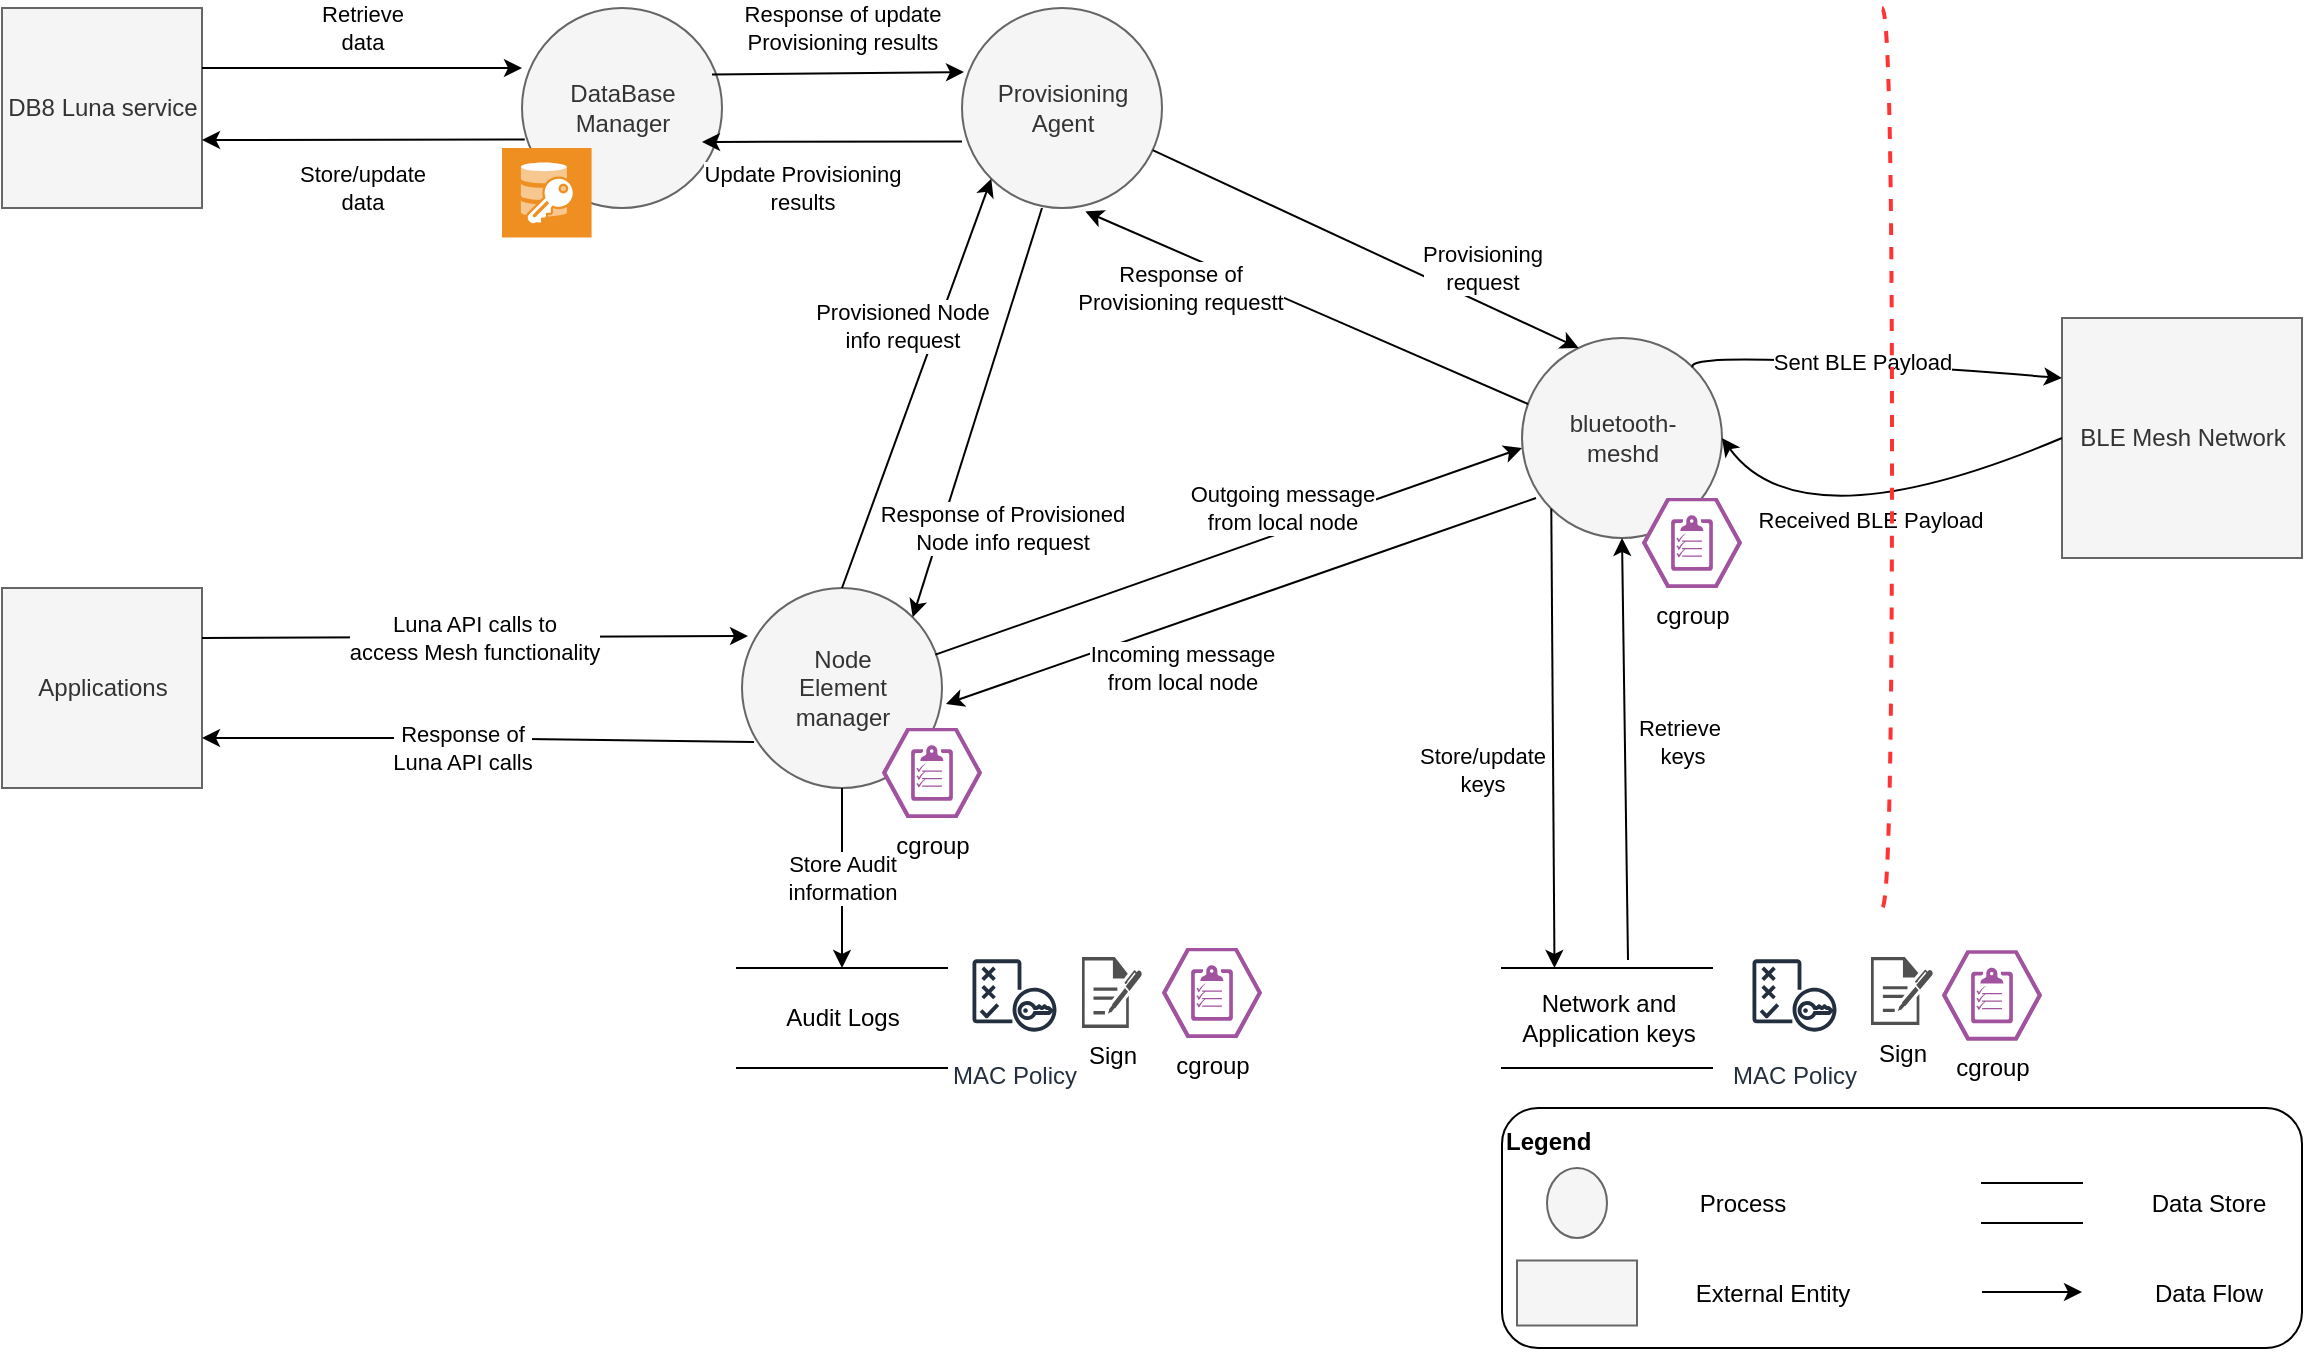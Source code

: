 <mxfile version="15.9.1" type="github">
  <diagram id="IsX-ca7briTGJr2a4FPF" name="Page-1">
    <mxGraphModel dx="2272" dy="762" grid="1" gridSize="10" guides="1" tooltips="1" connect="1" arrows="1" fold="1" page="1" pageScale="1" pageWidth="850" pageHeight="1100" math="0" shadow="0">
      <root>
        <mxCell id="0" />
        <mxCell id="1" parent="0" />
        <mxCell id="6GS9RnuVQp1nDECI6Flo-25" value="BLE Mesh Network" style="html=1;dashed=0;whitespace=wrap;fillColor=#f5f5f5;fontColor=#333333;strokeColor=#666666;" vertex="1" parent="1">
          <mxGeometry x="610" y="285" width="120" height="120" as="geometry" />
        </mxCell>
        <mxCell id="6GS9RnuVQp1nDECI6Flo-26" value="Applications" style="html=1;dashed=0;whitespace=wrap;fillColor=#f5f5f5;fontColor=#333333;strokeColor=#666666;" vertex="1" parent="1">
          <mxGeometry x="-420" y="420" width="100" height="100" as="geometry" />
        </mxCell>
        <mxCell id="6GS9RnuVQp1nDECI6Flo-27" value="DB8 Luna service" style="html=1;dashed=0;whitespace=wrap;fillColor=#f5f5f5;fontColor=#333333;strokeColor=#666666;" vertex="1" parent="1">
          <mxGeometry x="-420" y="130" width="100" height="100" as="geometry" />
        </mxCell>
        <mxCell id="6GS9RnuVQp1nDECI6Flo-28" value="bluetooth-&lt;br&gt;meshd" style="shape=ellipse;html=1;dashed=0;whitespace=wrap;aspect=fixed;perimeter=ellipsePerimeter;fillColor=#f5f5f5;fontColor=#333333;strokeColor=#666666;" vertex="1" parent="1">
          <mxGeometry x="340" y="295" width="100" height="100" as="geometry" />
        </mxCell>
        <mxCell id="6GS9RnuVQp1nDECI6Flo-29" value="Node&lt;br&gt;Element&lt;br&gt;manager" style="shape=ellipse;html=1;dashed=0;whitespace=wrap;aspect=fixed;perimeter=ellipsePerimeter;fillColor=#f5f5f5;fontColor=#333333;strokeColor=#666666;" vertex="1" parent="1">
          <mxGeometry x="-50" y="420" width="100" height="100" as="geometry" />
        </mxCell>
        <mxCell id="6GS9RnuVQp1nDECI6Flo-30" value="Provisioning&lt;br&gt;Agent" style="shape=ellipse;html=1;dashed=0;whitespace=wrap;aspect=fixed;perimeter=ellipsePerimeter;fillColor=#f5f5f5;fontColor=#333333;strokeColor=#666666;" vertex="1" parent="1">
          <mxGeometry x="60" y="130" width="100" height="100" as="geometry" />
        </mxCell>
        <mxCell id="6GS9RnuVQp1nDECI6Flo-31" value="DataBase&lt;br&gt;Manager" style="shape=ellipse;html=1;dashed=0;whitespace=wrap;aspect=fixed;perimeter=ellipsePerimeter;fillColor=#f5f5f5;fontColor=#333333;strokeColor=#666666;" vertex="1" parent="1">
          <mxGeometry x="-160" y="130" width="100" height="100" as="geometry" />
        </mxCell>
        <mxCell id="6GS9RnuVQp1nDECI6Flo-32" value="Sent BLE Payload" style="endArrow=classic;html=1;curved=1;entryX=0;entryY=0.25;entryDx=0;entryDy=0;exitX=1;exitY=0;exitDx=0;exitDy=0;" edge="1" parent="1" source="6GS9RnuVQp1nDECI6Flo-28" target="6GS9RnuVQp1nDECI6Flo-25">
          <mxGeometry width="50" height="50" relative="1" as="geometry">
            <mxPoint x="330" y="333" as="sourcePoint" />
            <mxPoint x="400" y="325" as="targetPoint" />
            <Array as="points">
              <mxPoint x="420" y="300" />
            </Array>
          </mxGeometry>
        </mxCell>
        <mxCell id="6GS9RnuVQp1nDECI6Flo-33" value="&lt;span style=&quot;color: rgb(0 , 0 , 0) ; font-family: &amp;#34;helvetica&amp;#34; ; font-size: 11px ; font-style: normal ; font-weight: 400 ; letter-spacing: normal ; text-align: center ; text-indent: 0px ; text-transform: none ; word-spacing: 0px ; background-color: rgb(255 , 255 , 255) ; display: inline ; float: none&quot;&gt;Received BLE Payload&lt;/span&gt;" style="endArrow=classic;html=1;curved=1;entryX=1;entryY=0.5;entryDx=0;entryDy=0;exitX=0;exitY=0.5;exitDx=0;exitDy=0;" edge="1" parent="1" source="6GS9RnuVQp1nDECI6Flo-25" target="6GS9RnuVQp1nDECI6Flo-28">
          <mxGeometry width="50" height="50" relative="1" as="geometry">
            <mxPoint x="350" y="375" as="sourcePoint" />
            <mxPoint x="400" y="325" as="targetPoint" />
            <Array as="points">
              <mxPoint x="480" y="400" />
            </Array>
          </mxGeometry>
        </mxCell>
        <mxCell id="6GS9RnuVQp1nDECI6Flo-36" value="Provisioning&lt;br&gt;request" style="endArrow=classic;html=1;rounded=0;entryX=0.283;entryY=0.05;entryDx=0;entryDy=0;entryPerimeter=0;" edge="1" parent="1" source="6GS9RnuVQp1nDECI6Flo-30" target="6GS9RnuVQp1nDECI6Flo-28">
          <mxGeometry x="0.483" y="16" width="50" height="50" relative="1" as="geometry">
            <mxPoint x="350" y="305" as="sourcePoint" />
            <mxPoint x="400" y="255" as="targetPoint" />
            <mxPoint as="offset" />
          </mxGeometry>
        </mxCell>
        <mxCell id="6GS9RnuVQp1nDECI6Flo-37" value="" style="endArrow=classic;html=1;rounded=0;entryX=0.617;entryY=1.017;entryDx=0;entryDy=0;entryPerimeter=0;exitX=0.03;exitY=0.33;exitDx=0;exitDy=0;exitPerimeter=0;" edge="1" parent="1" source="6GS9RnuVQp1nDECI6Flo-28" target="6GS9RnuVQp1nDECI6Flo-30">
          <mxGeometry width="50" height="50" relative="1" as="geometry">
            <mxPoint x="350" y="305" as="sourcePoint" />
            <mxPoint x="400" y="255" as="targetPoint" />
          </mxGeometry>
        </mxCell>
        <mxCell id="6GS9RnuVQp1nDECI6Flo-58" value="Response of&lt;br&gt;Provisioning requestt" style="edgeLabel;html=1;align=center;verticalAlign=middle;resizable=0;points=[];" vertex="1" connectable="0" parent="6GS9RnuVQp1nDECI6Flo-37">
          <mxGeometry x="0.304" y="1" relative="1" as="geometry">
            <mxPoint x="-29" y="4" as="offset" />
          </mxGeometry>
        </mxCell>
        <mxCell id="6GS9RnuVQp1nDECI6Flo-38" value="Update Provisioning&lt;br&gt;results" style="endArrow=classic;html=1;rounded=0;exitX=0;exitY=0.667;exitDx=0;exitDy=0;exitPerimeter=0;" edge="1" parent="1" source="6GS9RnuVQp1nDECI6Flo-30">
          <mxGeometry x="0.232" y="23" width="50" height="50" relative="1" as="geometry">
            <mxPoint x="120" y="271" as="sourcePoint" />
            <mxPoint x="-70" y="197" as="targetPoint" />
            <mxPoint as="offset" />
          </mxGeometry>
        </mxCell>
        <mxCell id="6GS9RnuVQp1nDECI6Flo-39" value="&lt;span style=&quot;color: rgb(0 , 0 , 0) ; font-family: &amp;#34;helvetica&amp;#34; ; font-size: 11px ; font-style: normal ; font-weight: 400 ; letter-spacing: normal ; text-align: center ; text-indent: 0px ; text-transform: none ; word-spacing: 0px ; background-color: rgb(255 , 255 , 255) ; display: inline ; float: none&quot;&gt;Response of update&lt;br&gt;Provisioning&amp;nbsp;&lt;/span&gt;&lt;span style=&quot;color: rgb(0 , 0 , 0) ; font-family: &amp;#34;helvetica&amp;#34; ; font-size: 11px ; font-style: normal ; font-weight: 400 ; letter-spacing: normal ; text-align: center ; text-indent: 0px ; text-transform: none ; word-spacing: 0px ; background-color: rgb(255 , 255 , 255) ; display: inline ; float: none&quot;&gt;results&lt;/span&gt;" style="endArrow=classic;html=1;rounded=0;exitX=0.95;exitY=0.333;exitDx=0;exitDy=0;exitPerimeter=0;entryX=0.01;entryY=0.32;entryDx=0;entryDy=0;entryPerimeter=0;" edge="1" parent="1" source="6GS9RnuVQp1nDECI6Flo-31" target="6GS9RnuVQp1nDECI6Flo-30">
          <mxGeometry x="0.035" y="23" width="50" height="50" relative="1" as="geometry">
            <mxPoint x="350" y="305" as="sourcePoint" />
            <mxPoint x="120" y="250" as="targetPoint" />
            <mxPoint as="offset" />
          </mxGeometry>
        </mxCell>
        <mxCell id="6GS9RnuVQp1nDECI6Flo-40" value="Retrieve&lt;br&gt;data" style="endArrow=classic;html=1;rounded=0;exitX=1;exitY=0.3;exitDx=0;exitDy=0;exitPerimeter=0;" edge="1" parent="1" source="6GS9RnuVQp1nDECI6Flo-27">
          <mxGeometry y="20" width="50" height="50" relative="1" as="geometry">
            <mxPoint x="350" y="205" as="sourcePoint" />
            <mxPoint x="-160" y="160" as="targetPoint" />
            <mxPoint as="offset" />
          </mxGeometry>
        </mxCell>
        <mxCell id="6GS9RnuVQp1nDECI6Flo-41" value="Store/update&lt;br&gt;data" style="endArrow=classic;html=1;rounded=0;exitX=0.014;exitY=0.657;exitDx=0;exitDy=0;exitPerimeter=0;entryX=1;entryY=0.66;entryDx=0;entryDy=0;entryPerimeter=0;" edge="1" parent="1" source="6GS9RnuVQp1nDECI6Flo-31" target="6GS9RnuVQp1nDECI6Flo-27">
          <mxGeometry x="0.009" y="24" width="50" height="50" relative="1" as="geometry">
            <mxPoint x="350" y="205" as="sourcePoint" />
            <mxPoint x="-270" y="196" as="targetPoint" />
            <mxPoint as="offset" />
          </mxGeometry>
        </mxCell>
        <mxCell id="6GS9RnuVQp1nDECI6Flo-42" value="Luna API calls to&lt;br&gt;access Mesh functionality" style="endArrow=classic;html=1;rounded=0;entryX=0.03;entryY=0.24;entryDx=0;entryDy=0;entryPerimeter=0;exitX=1;exitY=0.25;exitDx=0;exitDy=0;" edge="1" parent="1" source="6GS9RnuVQp1nDECI6Flo-26" target="6GS9RnuVQp1nDECI6Flo-29">
          <mxGeometry width="50" height="50" relative="1" as="geometry">
            <mxPoint x="350" y="205" as="sourcePoint" />
            <mxPoint x="400" y="155" as="targetPoint" />
          </mxGeometry>
        </mxCell>
        <mxCell id="6GS9RnuVQp1nDECI6Flo-43" value="Response of&lt;br&gt;Luna API calls" style="endArrow=classic;html=1;rounded=0;entryX=1;entryY=0.75;entryDx=0;entryDy=0;exitX=0.06;exitY=0.77;exitDx=0;exitDy=0;exitPerimeter=0;" edge="1" parent="1" source="6GS9RnuVQp1nDECI6Flo-29" target="6GS9RnuVQp1nDECI6Flo-26">
          <mxGeometry x="0.058" y="5" width="50" height="50" relative="1" as="geometry">
            <mxPoint x="350" y="205" as="sourcePoint" />
            <mxPoint x="400" y="155" as="targetPoint" />
            <Array as="points">
              <mxPoint x="-190" y="495" />
            </Array>
            <mxPoint as="offset" />
          </mxGeometry>
        </mxCell>
        <mxCell id="6GS9RnuVQp1nDECI6Flo-44" value="Provisioned Node&lt;br&gt;info request" style="endArrow=classic;html=1;rounded=0;entryX=0;entryY=1;entryDx=0;entryDy=0;exitX=0.5;exitY=0;exitDx=0;exitDy=0;" edge="1" parent="1" source="6GS9RnuVQp1nDECI6Flo-29" target="6GS9RnuVQp1nDECI6Flo-30">
          <mxGeometry x="0.216" y="16" width="50" height="50" relative="1" as="geometry">
            <mxPoint x="350" y="205" as="sourcePoint" />
            <mxPoint x="400" y="155" as="targetPoint" />
            <mxPoint y="-1" as="offset" />
          </mxGeometry>
        </mxCell>
        <mxCell id="6GS9RnuVQp1nDECI6Flo-45" value="" style="endArrow=classic;html=1;rounded=0;entryX=1;entryY=0;entryDx=0;entryDy=0;exitX=0.4;exitY=1;exitDx=0;exitDy=0;exitPerimeter=0;" edge="1" parent="1" source="6GS9RnuVQp1nDECI6Flo-30" target="6GS9RnuVQp1nDECI6Flo-29">
          <mxGeometry width="50" height="50" relative="1" as="geometry">
            <mxPoint x="350" y="205" as="sourcePoint" />
            <mxPoint x="400" y="155" as="targetPoint" />
          </mxGeometry>
        </mxCell>
        <mxCell id="6GS9RnuVQp1nDECI6Flo-59" value="Response of Provisioned&lt;br&gt;Node&amp;nbsp;info request" style="edgeLabel;html=1;align=center;verticalAlign=middle;resizable=0;points=[];" vertex="1" connectable="0" parent="6GS9RnuVQp1nDECI6Flo-45">
          <mxGeometry x="0.326" y="1" relative="1" as="geometry">
            <mxPoint x="22" y="24" as="offset" />
          </mxGeometry>
        </mxCell>
        <mxCell id="6GS9RnuVQp1nDECI6Flo-46" value="Network and&lt;br&gt;Application keys" style="html=1;dashed=0;whitespace=wrap;shape=partialRectangle;right=0;left=0;" vertex="1" parent="1">
          <mxGeometry x="330" y="610" width="105" height="50" as="geometry" />
        </mxCell>
        <mxCell id="6GS9RnuVQp1nDECI6Flo-47" value="Audit Logs" style="html=1;dashed=0;whitespace=wrap;shape=partialRectangle;right=0;left=0;" vertex="1" parent="1">
          <mxGeometry x="-52.5" y="610" width="105" height="50" as="geometry" />
        </mxCell>
        <mxCell id="6GS9RnuVQp1nDECI6Flo-48" value="" style="endArrow=classic;html=1;rounded=0;exitX=0.6;exitY=-0.08;exitDx=0;exitDy=0;entryX=0.5;entryY=1;entryDx=0;entryDy=0;exitPerimeter=0;" edge="1" parent="1" source="6GS9RnuVQp1nDECI6Flo-46" target="6GS9RnuVQp1nDECI6Flo-28">
          <mxGeometry x="0.066" y="-39" width="50" height="50" relative="1" as="geometry">
            <mxPoint x="260" y="425" as="sourcePoint" />
            <mxPoint x="310" y="375" as="targetPoint" />
            <mxPoint as="offset" />
          </mxGeometry>
        </mxCell>
        <mxCell id="6GS9RnuVQp1nDECI6Flo-57" value="Retrieve&amp;nbsp;&lt;br&gt;keys" style="edgeLabel;html=1;align=center;verticalAlign=middle;resizable=0;points=[];" vertex="1" connectable="0" parent="6GS9RnuVQp1nDECI6Flo-48">
          <mxGeometry x="0.248" y="-1" relative="1" as="geometry">
            <mxPoint x="28" y="22" as="offset" />
          </mxGeometry>
        </mxCell>
        <mxCell id="6GS9RnuVQp1nDECI6Flo-49" value="" style="endArrow=classic;html=1;rounded=0;exitX=0;exitY=1;exitDx=0;exitDy=0;entryX=0.25;entryY=0;entryDx=0;entryDy=0;" edge="1" parent="1" source="6GS9RnuVQp1nDECI6Flo-28" target="6GS9RnuVQp1nDECI6Flo-46">
          <mxGeometry width="50" height="50" relative="1" as="geometry">
            <mxPoint x="350" y="405" as="sourcePoint" />
            <mxPoint x="400" y="355" as="targetPoint" />
          </mxGeometry>
        </mxCell>
        <mxCell id="6GS9RnuVQp1nDECI6Flo-56" value="Store/update&lt;br&gt;keys" style="edgeLabel;html=1;align=center;verticalAlign=middle;resizable=0;points=[];" vertex="1" connectable="0" parent="6GS9RnuVQp1nDECI6Flo-49">
          <mxGeometry x="0.173" y="-1" relative="1" as="geometry">
            <mxPoint x="-35" y="-4" as="offset" />
          </mxGeometry>
        </mxCell>
        <mxCell id="6GS9RnuVQp1nDECI6Flo-51" value="Store Audit&lt;br&gt;information" style="endArrow=classic;html=1;rounded=0;entryX=0.5;entryY=0;entryDx=0;entryDy=0;" edge="1" parent="1" source="6GS9RnuVQp1nDECI6Flo-29" target="6GS9RnuVQp1nDECI6Flo-47">
          <mxGeometry width="50" height="50" relative="1" as="geometry">
            <mxPoint x="350" y="405" as="sourcePoint" />
            <mxPoint x="10" y="525" as="targetPoint" />
          </mxGeometry>
        </mxCell>
        <mxCell id="6GS9RnuVQp1nDECI6Flo-52" value="Outgoing message&lt;br&gt;from local node" style="endArrow=classic;html=1;rounded=0;exitX=0.967;exitY=0.333;exitDx=0;exitDy=0;exitPerimeter=0;entryX=0;entryY=0.55;entryDx=0;entryDy=0;entryPerimeter=0;" edge="1" parent="1" source="6GS9RnuVQp1nDECI6Flo-29" target="6GS9RnuVQp1nDECI6Flo-28">
          <mxGeometry x="0.208" y="12" width="50" height="50" relative="1" as="geometry">
            <mxPoint x="350" y="405" as="sourcePoint" />
            <mxPoint x="400" y="355" as="targetPoint" />
            <mxPoint as="offset" />
          </mxGeometry>
        </mxCell>
        <mxCell id="6GS9RnuVQp1nDECI6Flo-53" value="&lt;span style=&quot;color: rgb(0 , 0 , 0) ; font-family: &amp;#34;helvetica&amp;#34; ; font-size: 11px ; font-style: normal ; font-weight: 400 ; letter-spacing: normal ; text-align: center ; text-indent: 0px ; text-transform: none ; word-spacing: 0px ; background-color: rgb(255 , 255 , 255) ; display: inline ; float: none&quot;&gt;Incoming message&lt;/span&gt;&lt;br style=&quot;color: rgb(0 , 0 , 0) ; font-family: &amp;#34;helvetica&amp;#34; ; font-size: 11px ; font-style: normal ; font-weight: 400 ; letter-spacing: normal ; text-align: center ; text-indent: 0px ; text-transform: none ; word-spacing: 0px&quot;&gt;&lt;span style=&quot;color: rgb(0 , 0 , 0) ; font-family: &amp;#34;helvetica&amp;#34; ; font-size: 11px ; font-style: normal ; font-weight: 400 ; letter-spacing: normal ; text-align: center ; text-indent: 0px ; text-transform: none ; word-spacing: 0px ; background-color: rgb(255 , 255 , 255) ; display: inline ; float: none&quot;&gt;from local node&lt;/span&gt;" style="endArrow=classic;html=1;rounded=0;entryX=1.02;entryY=0.58;entryDx=0;entryDy=0;exitX=0.07;exitY=0.8;exitDx=0;exitDy=0;exitPerimeter=0;entryPerimeter=0;" edge="1" parent="1" source="6GS9RnuVQp1nDECI6Flo-28" target="6GS9RnuVQp1nDECI6Flo-29">
          <mxGeometry x="0.249" y="22" width="50" height="50" relative="1" as="geometry">
            <mxPoint x="264.645" y="385.355" as="sourcePoint" />
            <mxPoint x="30" y="450" as="targetPoint" />
            <mxPoint as="offset" />
          </mxGeometry>
        </mxCell>
        <mxCell id="6GS9RnuVQp1nDECI6Flo-55" value="" style="shape=requiredInterface;html=1;verticalLabelPosition=bottom;dashed=1;strokeColor=#FF3333;strokeWidth=2;fillColor=none;fontColor=#FF3333;align=left;" vertex="1" parent="1">
          <mxGeometry x="520" y="130" width="5" height="450" as="geometry" />
        </mxCell>
        <mxCell id="6GS9RnuVQp1nDECI6Flo-71" value="" style="group" vertex="1" connectable="0" parent="1">
          <mxGeometry x="330" y="680" width="400" height="120" as="geometry" />
        </mxCell>
        <mxCell id="6GS9RnuVQp1nDECI6Flo-61" value="&lt;b&gt;Legend&lt;/b&gt;&lt;br&gt;&lt;br&gt;&lt;br&gt;&lt;br&gt;&lt;br&gt;&lt;br&gt;&lt;br&gt;" style="rounded=1;whiteSpace=wrap;html=1;align=left;" vertex="1" parent="6GS9RnuVQp1nDECI6Flo-71">
          <mxGeometry width="400" height="120" as="geometry" />
        </mxCell>
        <mxCell id="6GS9RnuVQp1nDECI6Flo-62" value="" style="shape=ellipse;html=1;dashed=0;whitespace=wrap;perimeter=ellipsePerimeter;fillColor=#f5f5f5;fontColor=#333333;strokeColor=#666666;" vertex="1" parent="6GS9RnuVQp1nDECI6Flo-71">
          <mxGeometry x="22.5" y="30" width="30" height="35" as="geometry" />
        </mxCell>
        <mxCell id="6GS9RnuVQp1nDECI6Flo-63" value="Process" style="text;html=1;align=center;verticalAlign=middle;resizable=0;points=[];autosize=1;strokeColor=none;fillColor=none;" vertex="1" parent="6GS9RnuVQp1nDECI6Flo-71">
          <mxGeometry x="90" y="37.5" width="60" height="20" as="geometry" />
        </mxCell>
        <mxCell id="6GS9RnuVQp1nDECI6Flo-64" value="" style="html=1;dashed=0;whitespace=wrap;fillColor=#f5f5f5;fontColor=#333333;strokeColor=#666666;" vertex="1" parent="6GS9RnuVQp1nDECI6Flo-71">
          <mxGeometry x="7.5" y="76.25" width="60" height="32.5" as="geometry" />
        </mxCell>
        <mxCell id="6GS9RnuVQp1nDECI6Flo-65" value="External Entity" style="text;html=1;align=center;verticalAlign=middle;resizable=0;points=[];autosize=1;strokeColor=none;fillColor=none;" vertex="1" parent="6GS9RnuVQp1nDECI6Flo-71">
          <mxGeometry x="90" y="82.5" width="90" height="20" as="geometry" />
        </mxCell>
        <mxCell id="6GS9RnuVQp1nDECI6Flo-66" value="" style="html=1;dashed=0;whitespace=wrap;shape=partialRectangle;right=0;left=0;" vertex="1" parent="6GS9RnuVQp1nDECI6Flo-71">
          <mxGeometry x="240" y="37.5" width="50" height="20" as="geometry" />
        </mxCell>
        <mxCell id="6GS9RnuVQp1nDECI6Flo-67" value="Data Store" style="text;html=1;align=center;verticalAlign=middle;resizable=0;points=[];autosize=1;strokeColor=none;fillColor=none;" vertex="1" parent="6GS9RnuVQp1nDECI6Flo-71">
          <mxGeometry x="317.5" y="37.5" width="70" height="20" as="geometry" />
        </mxCell>
        <mxCell id="6GS9RnuVQp1nDECI6Flo-69" value="" style="endArrow=classic;html=1;rounded=0;" edge="1" parent="6GS9RnuVQp1nDECI6Flo-71">
          <mxGeometry width="50" height="50" relative="1" as="geometry">
            <mxPoint x="240" y="92" as="sourcePoint" />
            <mxPoint x="290" y="92" as="targetPoint" />
          </mxGeometry>
        </mxCell>
        <mxCell id="6GS9RnuVQp1nDECI6Flo-70" value="Data Flow" style="text;html=1;align=center;verticalAlign=middle;resizable=0;points=[];autosize=1;strokeColor=none;fillColor=none;" vertex="1" parent="6GS9RnuVQp1nDECI6Flo-71">
          <mxGeometry x="317.5" y="82.5" width="70" height="20" as="geometry" />
        </mxCell>
        <mxCell id="6GS9RnuVQp1nDECI6Flo-74" value="Sign" style="sketch=0;pointerEvents=1;shadow=0;dashed=0;html=1;strokeColor=none;fillColor=#505050;labelPosition=center;verticalLabelPosition=bottom;verticalAlign=top;outlineConnect=0;align=center;shape=mxgraph.office.concepts.sign_up;" vertex="1" parent="1">
          <mxGeometry x="120" y="604.5" width="30" height="35.5" as="geometry" />
        </mxCell>
        <mxCell id="6GS9RnuVQp1nDECI6Flo-75" value="Sign" style="sketch=0;pointerEvents=1;shadow=0;dashed=0;html=1;strokeColor=none;fillColor=#505050;labelPosition=center;verticalLabelPosition=bottom;verticalAlign=top;outlineConnect=0;align=center;shape=mxgraph.office.concepts.sign_up;" vertex="1" parent="1">
          <mxGeometry x="514.5" y="604.5" width="31" height="34" as="geometry" />
        </mxCell>
        <mxCell id="6GS9RnuVQp1nDECI6Flo-76" value="cgroup" style="verticalLabelPosition=bottom;sketch=0;html=1;fillColor=#A153A0;strokeColor=#ffffff;verticalAlign=top;align=center;points=[[0,0.5,0],[0.125,0.25,0],[0.25,0,0],[0.5,0,0],[0.75,0,0],[0.875,0.25,0],[1,0.5,0],[0.875,0.75,0],[0.75,1,0],[0.5,1,0],[0.125,0.75,0]];pointerEvents=1;shape=mxgraph.cisco_safe.compositeIcon;bgIcon=mxgraph.cisco_safe.design.blank_device;resIcon=mxgraph.cisco_safe.design.policy_2;" vertex="1" parent="1">
          <mxGeometry x="160" y="600" width="50" height="45" as="geometry" />
        </mxCell>
        <mxCell id="6GS9RnuVQp1nDECI6Flo-77" value="MAC Policy" style="sketch=0;outlineConnect=0;fontColor=#232F3E;gradientColor=none;strokeColor=#232F3E;fillColor=#ffffff;dashed=0;verticalLabelPosition=bottom;verticalAlign=top;align=center;html=1;fontSize=12;fontStyle=0;aspect=fixed;shape=mxgraph.aws4.resourceIcon;resIcon=mxgraph.aws4.policy;" vertex="1" parent="1">
          <mxGeometry x="60" y="597.5" width="52.5" height="52.5" as="geometry" />
        </mxCell>
        <mxCell id="6GS9RnuVQp1nDECI6Flo-78" value="MAC Policy" style="sketch=0;outlineConnect=0;fontColor=#232F3E;gradientColor=none;strokeColor=#232F3E;fillColor=#ffffff;dashed=0;verticalLabelPosition=bottom;verticalAlign=top;align=center;html=1;fontSize=12;fontStyle=0;aspect=fixed;shape=mxgraph.aws4.resourceIcon;resIcon=mxgraph.aws4.policy;" vertex="1" parent="1">
          <mxGeometry x="450" y="597.5" width="52.5" height="52.5" as="geometry" />
        </mxCell>
        <mxCell id="6GS9RnuVQp1nDECI6Flo-79" value="cgroup" style="verticalLabelPosition=bottom;sketch=0;html=1;fillColor=#A153A0;strokeColor=#ffffff;verticalAlign=top;align=center;points=[[0,0.5,0],[0.125,0.25,0],[0.25,0,0],[0.5,0,0],[0.75,0,0],[0.875,0.25,0],[1,0.5,0],[0.875,0.75,0],[0.75,1,0],[0.5,1,0],[0.125,0.75,0]];pointerEvents=1;shape=mxgraph.cisco_safe.compositeIcon;bgIcon=mxgraph.cisco_safe.design.blank_device;resIcon=mxgraph.cisco_safe.design.policy_2;" vertex="1" parent="1">
          <mxGeometry x="550" y="601.25" width="50" height="45" as="geometry" />
        </mxCell>
        <mxCell id="6GS9RnuVQp1nDECI6Flo-80" value="cgroup" style="verticalLabelPosition=bottom;sketch=0;html=1;fillColor=#A153A0;strokeColor=#ffffff;verticalAlign=top;align=center;points=[[0,0.5,0],[0.125,0.25,0],[0.25,0,0],[0.5,0,0],[0.75,0,0],[0.875,0.25,0],[1,0.5,0],[0.875,0.75,0],[0.75,1,0],[0.5,1,0],[0.125,0.75,0]];pointerEvents=1;shape=mxgraph.cisco_safe.compositeIcon;bgIcon=mxgraph.cisco_safe.design.blank_device;resIcon=mxgraph.cisco_safe.design.policy_2;" vertex="1" parent="1">
          <mxGeometry x="400" y="375" width="50" height="45" as="geometry" />
        </mxCell>
        <mxCell id="6GS9RnuVQp1nDECI6Flo-81" value="cgroup" style="verticalLabelPosition=bottom;sketch=0;html=1;fillColor=#A153A0;strokeColor=#ffffff;verticalAlign=top;align=center;points=[[0,0.5,0],[0.125,0.25,0],[0.25,0,0],[0.5,0,0],[0.75,0,0],[0.875,0.25,0],[1,0.5,0],[0.875,0.75,0],[0.75,1,0],[0.5,1,0],[0.125,0.75,0]];pointerEvents=1;shape=mxgraph.cisco_safe.compositeIcon;bgIcon=mxgraph.cisco_safe.design.blank_device;resIcon=mxgraph.cisco_safe.design.policy_2;" vertex="1" parent="1">
          <mxGeometry x="20" y="490" width="50" height="45" as="geometry" />
        </mxCell>
        <mxCell id="6GS9RnuVQp1nDECI6Flo-82" value="" style="shadow=0;dashed=0;html=1;strokeColor=none;fillColor=#EF8F21;labelPosition=center;verticalLabelPosition=bottom;verticalAlign=top;align=center;outlineConnect=0;shape=mxgraph.veeam.2d.end_to_end_encryption;" vertex="1" parent="1">
          <mxGeometry x="-170" y="200" width="44.8" height="44.8" as="geometry" />
        </mxCell>
      </root>
    </mxGraphModel>
  </diagram>
</mxfile>
